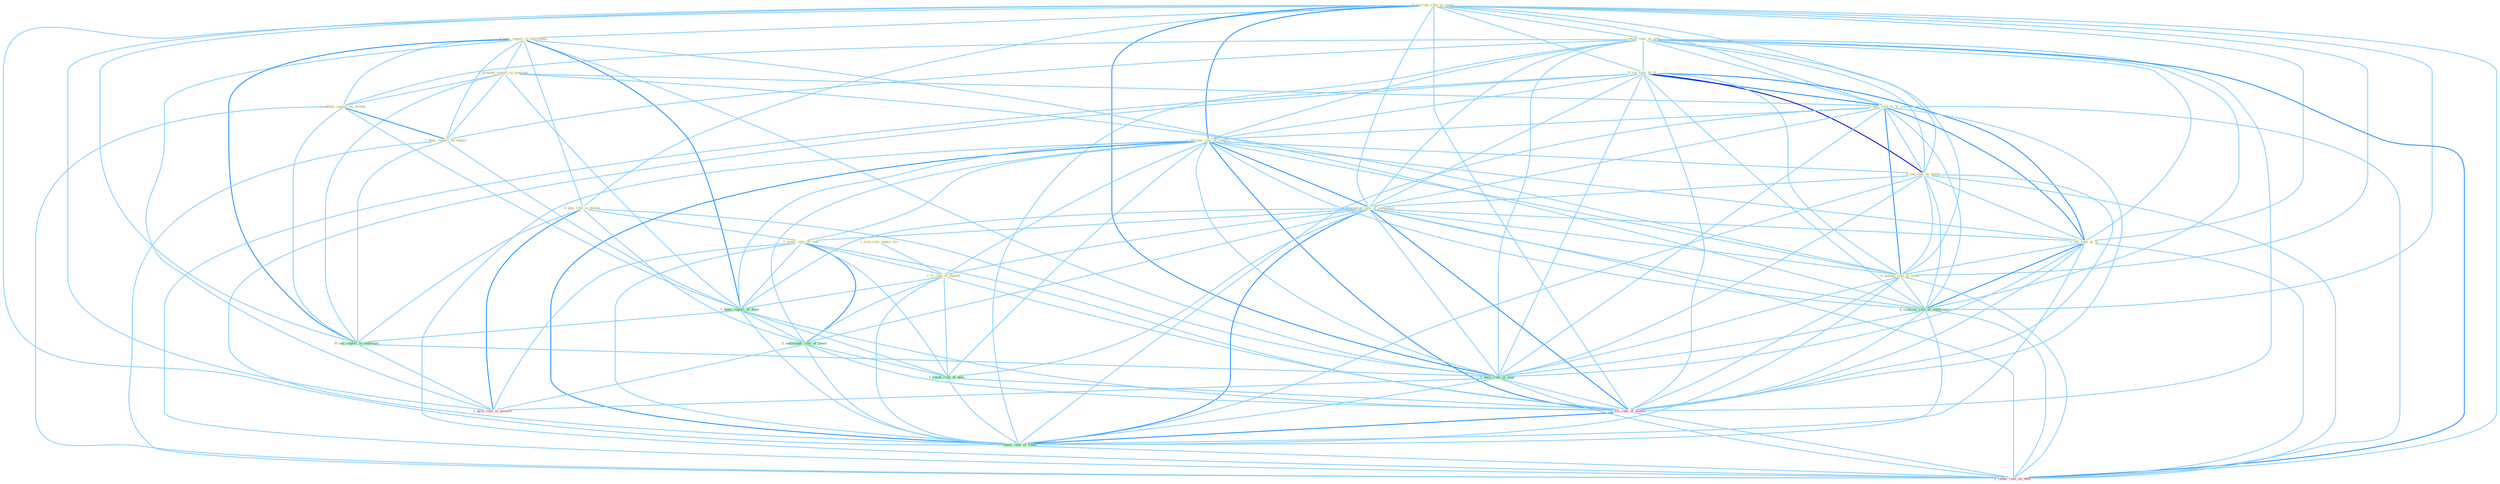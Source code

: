 Graph G{ 
    node
    [shape=polygon,style=filled,width=.5,height=.06,color="#BDFCC9",fixedsize=true,fontsize=4,
    fontcolor="#2f4f4f"];
    {node
    [color="#ffffe0", fontcolor="#8b7d6b"] "0_increas_rate_in_coupl " "0_been_report_in_entitynam " "0_plai_role_in_financ " "1_reset_rate_on_note " "0_present_report_to_member " "0_cut_rate_by_% " "0_pull_rate_to_% " "1_releas_report_on_extent " "1_increas_rate_of_return " "0_cut_rate_by_point " "1_downgrad_rate_of_subsidiari " "1_issu_rule_under_act " "0_set_rate_at_% " "1_hear_report_on_experi " "1_ignor_role_of_rate " "1_is_rule_of_thumb " "0_manag_rate_to_level "}
{node [color="#fff0f5", fontcolor="#b22222"] "1_wa_rate_of_month " "1_reduc_rate_on_debt " "1_give_role_in_govern "}
edge [color="#B0E2FF"];

	"0_increas_rate_in_coupl " -- "0_been_report_in_entitynam " [w="1", color="#87cefa" ];
	"0_increas_rate_in_coupl " -- "0_plai_role_in_financ " [w="1", color="#87cefa" ];
	"0_increas_rate_in_coupl " -- "1_reset_rate_on_note " [w="1", color="#87cefa" ];
	"0_increas_rate_in_coupl " -- "0_cut_rate_by_% " [w="1", color="#87cefa" ];
	"0_increas_rate_in_coupl " -- "0_pull_rate_to_% " [w="1", color="#87cefa" ];
	"0_increas_rate_in_coupl " -- "1_increas_rate_of_return " [w="2", color="#1e90ff" , len=0.8];
	"0_increas_rate_in_coupl " -- "0_cut_rate_by_point " [w="1", color="#87cefa" ];
	"0_increas_rate_in_coupl " -- "1_downgrad_rate_of_subsidiari " [w="1", color="#87cefa" ];
	"0_increas_rate_in_coupl " -- "0_set_rate_at_% " [w="1", color="#87cefa" ];
	"0_increas_rate_in_coupl " -- "0_manag_rate_to_level " [w="1", color="#87cefa" ];
	"0_increas_rate_in_coupl " -- "0_ran_report_in_yearnum " [w="1", color="#87cefa" ];
	"0_increas_rate_in_coupl " -- "0_confirm_rate_at_entitynam " [w="1", color="#87cefa" ];
	"0_increas_rate_in_coupl " -- "0_have_rate_in_year " [w="2", color="#1e90ff" , len=0.8];
	"0_increas_rate_in_coupl " -- "1_wa_rate_of_month " [w="1", color="#87cefa" ];
	"0_increas_rate_in_coupl " -- "0_choos_rate_of_rebat " [w="1", color="#87cefa" ];
	"0_increas_rate_in_coupl " -- "1_reduc_rate_on_debt " [w="1", color="#87cefa" ];
	"0_increas_rate_in_coupl " -- "1_give_role_in_govern " [w="1", color="#87cefa" ];
	"0_been_report_in_entitynam " -- "0_plai_role_in_financ " [w="1", color="#87cefa" ];
	"0_been_report_in_entitynam " -- "0_present_report_to_member " [w="1", color="#87cefa" ];
	"0_been_report_in_entitynam " -- "1_releas_report_on_extent " [w="1", color="#87cefa" ];
	"0_been_report_in_entitynam " -- "1_hear_report_on_experi " [w="1", color="#87cefa" ];
	"0_been_report_in_entitynam " -- "1_been_report_of_firm " [w="2", color="#1e90ff" , len=0.8];
	"0_been_report_in_entitynam " -- "0_ran_report_in_yearnum " [w="2", color="#1e90ff" , len=0.8];
	"0_been_report_in_entitynam " -- "0_confirm_rate_at_entitynam " [w="1", color="#87cefa" ];
	"0_been_report_in_entitynam " -- "0_have_rate_in_year " [w="1", color="#87cefa" ];
	"0_been_report_in_entitynam " -- "1_give_role_in_govern " [w="1", color="#87cefa" ];
	"0_plai_role_in_financ " -- "1_ignor_role_of_rate " [w="1", color="#87cefa" ];
	"0_plai_role_in_financ " -- "1_entitynam_role_of_court " [w="1", color="#87cefa" ];
	"0_plai_role_in_financ " -- "0_ran_report_in_yearnum " [w="1", color="#87cefa" ];
	"0_plai_role_in_financ " -- "0_have_rate_in_year " [w="1", color="#87cefa" ];
	"0_plai_role_in_financ " -- "1_give_role_in_govern " [w="2", color="#1e90ff" , len=0.8];
	"1_reset_rate_on_note " -- "0_cut_rate_by_% " [w="1", color="#87cefa" ];
	"1_reset_rate_on_note " -- "0_pull_rate_to_% " [w="1", color="#87cefa" ];
	"1_reset_rate_on_note " -- "1_releas_report_on_extent " [w="1", color="#87cefa" ];
	"1_reset_rate_on_note " -- "1_increas_rate_of_return " [w="1", color="#87cefa" ];
	"1_reset_rate_on_note " -- "0_cut_rate_by_point " [w="1", color="#87cefa" ];
	"1_reset_rate_on_note " -- "1_downgrad_rate_of_subsidiari " [w="1", color="#87cefa" ];
	"1_reset_rate_on_note " -- "0_set_rate_at_% " [w="1", color="#87cefa" ];
	"1_reset_rate_on_note " -- "1_hear_report_on_experi " [w="1", color="#87cefa" ];
	"1_reset_rate_on_note " -- "0_manag_rate_to_level " [w="1", color="#87cefa" ];
	"1_reset_rate_on_note " -- "0_confirm_rate_at_entitynam " [w="1", color="#87cefa" ];
	"1_reset_rate_on_note " -- "0_have_rate_in_year " [w="1", color="#87cefa" ];
	"1_reset_rate_on_note " -- "1_wa_rate_of_month " [w="1", color="#87cefa" ];
	"1_reset_rate_on_note " -- "0_choos_rate_of_rebat " [w="1", color="#87cefa" ];
	"1_reset_rate_on_note " -- "1_reduc_rate_on_debt " [w="2", color="#1e90ff" , len=0.8];
	"0_present_report_to_member " -- "0_pull_rate_to_% " [w="1", color="#87cefa" ];
	"0_present_report_to_member " -- "1_releas_report_on_extent " [w="1", color="#87cefa" ];
	"0_present_report_to_member " -- "1_hear_report_on_experi " [w="1", color="#87cefa" ];
	"0_present_report_to_member " -- "0_manag_rate_to_level " [w="1", color="#87cefa" ];
	"0_present_report_to_member " -- "1_been_report_of_firm " [w="1", color="#87cefa" ];
	"0_present_report_to_member " -- "0_ran_report_in_yearnum " [w="1", color="#87cefa" ];
	"0_cut_rate_by_% " -- "0_pull_rate_to_% " [w="2", color="#1e90ff" , len=0.8];
	"0_cut_rate_by_% " -- "1_increas_rate_of_return " [w="1", color="#87cefa" ];
	"0_cut_rate_by_% " -- "0_cut_rate_by_point " [w="3", color="#0000cd" , len=0.6];
	"0_cut_rate_by_% " -- "1_downgrad_rate_of_subsidiari " [w="1", color="#87cefa" ];
	"0_cut_rate_by_% " -- "0_set_rate_at_% " [w="2", color="#1e90ff" , len=0.8];
	"0_cut_rate_by_% " -- "0_manag_rate_to_level " [w="1", color="#87cefa" ];
	"0_cut_rate_by_% " -- "0_confirm_rate_at_entitynam " [w="1", color="#87cefa" ];
	"0_cut_rate_by_% " -- "0_have_rate_in_year " [w="1", color="#87cefa" ];
	"0_cut_rate_by_% " -- "1_wa_rate_of_month " [w="1", color="#87cefa" ];
	"0_cut_rate_by_% " -- "0_choos_rate_of_rebat " [w="1", color="#87cefa" ];
	"0_cut_rate_by_% " -- "1_reduc_rate_on_debt " [w="1", color="#87cefa" ];
	"0_pull_rate_to_% " -- "1_increas_rate_of_return " [w="1", color="#87cefa" ];
	"0_pull_rate_to_% " -- "0_cut_rate_by_point " [w="1", color="#87cefa" ];
	"0_pull_rate_to_% " -- "1_downgrad_rate_of_subsidiari " [w="1", color="#87cefa" ];
	"0_pull_rate_to_% " -- "0_set_rate_at_% " [w="2", color="#1e90ff" , len=0.8];
	"0_pull_rate_to_% " -- "0_manag_rate_to_level " [w="2", color="#1e90ff" , len=0.8];
	"0_pull_rate_to_% " -- "0_confirm_rate_at_entitynam " [w="1", color="#87cefa" ];
	"0_pull_rate_to_% " -- "0_have_rate_in_year " [w="1", color="#87cefa" ];
	"0_pull_rate_to_% " -- "1_wa_rate_of_month " [w="1", color="#87cefa" ];
	"0_pull_rate_to_% " -- "0_choos_rate_of_rebat " [w="1", color="#87cefa" ];
	"0_pull_rate_to_% " -- "1_reduc_rate_on_debt " [w="1", color="#87cefa" ];
	"1_releas_report_on_extent " -- "1_hear_report_on_experi " [w="2", color="#1e90ff" , len=0.8];
	"1_releas_report_on_extent " -- "1_been_report_of_firm " [w="1", color="#87cefa" ];
	"1_releas_report_on_extent " -- "0_ran_report_in_yearnum " [w="1", color="#87cefa" ];
	"1_releas_report_on_extent " -- "1_reduc_rate_on_debt " [w="1", color="#87cefa" ];
	"1_increas_rate_of_return " -- "0_cut_rate_by_point " [w="1", color="#87cefa" ];
	"1_increas_rate_of_return " -- "1_downgrad_rate_of_subsidiari " [w="2", color="#1e90ff" , len=0.8];
	"1_increas_rate_of_return " -- "0_set_rate_at_% " [w="1", color="#87cefa" ];
	"1_increas_rate_of_return " -- "1_ignor_role_of_rate " [w="1", color="#87cefa" ];
	"1_increas_rate_of_return " -- "1_is_rule_of_thumb " [w="1", color="#87cefa" ];
	"1_increas_rate_of_return " -- "0_manag_rate_to_level " [w="1", color="#87cefa" ];
	"1_increas_rate_of_return " -- "1_been_report_of_firm " [w="1", color="#87cefa" ];
	"1_increas_rate_of_return " -- "1_entitynam_role_of_court " [w="1", color="#87cefa" ];
	"1_increas_rate_of_return " -- "1_count_risk_of_new " [w="1", color="#87cefa" ];
	"1_increas_rate_of_return " -- "0_confirm_rate_at_entitynam " [w="1", color="#87cefa" ];
	"1_increas_rate_of_return " -- "0_have_rate_in_year " [w="1", color="#87cefa" ];
	"1_increas_rate_of_return " -- "1_wa_rate_of_month " [w="2", color="#1e90ff" , len=0.8];
	"1_increas_rate_of_return " -- "0_choos_rate_of_rebat " [w="2", color="#1e90ff" , len=0.8];
	"1_increas_rate_of_return " -- "1_reduc_rate_on_debt " [w="1", color="#87cefa" ];
	"0_cut_rate_by_point " -- "1_downgrad_rate_of_subsidiari " [w="1", color="#87cefa" ];
	"0_cut_rate_by_point " -- "0_set_rate_at_% " [w="1", color="#87cefa" ];
	"0_cut_rate_by_point " -- "0_manag_rate_to_level " [w="1", color="#87cefa" ];
	"0_cut_rate_by_point " -- "0_confirm_rate_at_entitynam " [w="1", color="#87cefa" ];
	"0_cut_rate_by_point " -- "0_have_rate_in_year " [w="1", color="#87cefa" ];
	"0_cut_rate_by_point " -- "1_wa_rate_of_month " [w="1", color="#87cefa" ];
	"0_cut_rate_by_point " -- "0_choos_rate_of_rebat " [w="1", color="#87cefa" ];
	"0_cut_rate_by_point " -- "1_reduc_rate_on_debt " [w="1", color="#87cefa" ];
	"1_downgrad_rate_of_subsidiari " -- "0_set_rate_at_% " [w="1", color="#87cefa" ];
	"1_downgrad_rate_of_subsidiari " -- "1_ignor_role_of_rate " [w="1", color="#87cefa" ];
	"1_downgrad_rate_of_subsidiari " -- "1_is_rule_of_thumb " [w="1", color="#87cefa" ];
	"1_downgrad_rate_of_subsidiari " -- "0_manag_rate_to_level " [w="1", color="#87cefa" ];
	"1_downgrad_rate_of_subsidiari " -- "1_been_report_of_firm " [w="1", color="#87cefa" ];
	"1_downgrad_rate_of_subsidiari " -- "1_entitynam_role_of_court " [w="1", color="#87cefa" ];
	"1_downgrad_rate_of_subsidiari " -- "1_count_risk_of_new " [w="1", color="#87cefa" ];
	"1_downgrad_rate_of_subsidiari " -- "0_confirm_rate_at_entitynam " [w="1", color="#87cefa" ];
	"1_downgrad_rate_of_subsidiari " -- "0_have_rate_in_year " [w="1", color="#87cefa" ];
	"1_downgrad_rate_of_subsidiari " -- "1_wa_rate_of_month " [w="2", color="#1e90ff" , len=0.8];
	"1_downgrad_rate_of_subsidiari " -- "0_choos_rate_of_rebat " [w="2", color="#1e90ff" , len=0.8];
	"1_downgrad_rate_of_subsidiari " -- "1_reduc_rate_on_debt " [w="1", color="#87cefa" ];
	"1_issu_rule_under_act " -- "1_is_rule_of_thumb " [w="1", color="#87cefa" ];
	"0_set_rate_at_% " -- "0_manag_rate_to_level " [w="1", color="#87cefa" ];
	"0_set_rate_at_% " -- "0_confirm_rate_at_entitynam " [w="2", color="#1e90ff" , len=0.8];
	"0_set_rate_at_% " -- "0_have_rate_in_year " [w="1", color="#87cefa" ];
	"0_set_rate_at_% " -- "1_wa_rate_of_month " [w="1", color="#87cefa" ];
	"0_set_rate_at_% " -- "0_choos_rate_of_rebat " [w="1", color="#87cefa" ];
	"0_set_rate_at_% " -- "1_reduc_rate_on_debt " [w="1", color="#87cefa" ];
	"1_hear_report_on_experi " -- "1_been_report_of_firm " [w="1", color="#87cefa" ];
	"1_hear_report_on_experi " -- "0_ran_report_in_yearnum " [w="1", color="#87cefa" ];
	"1_hear_report_on_experi " -- "1_reduc_rate_on_debt " [w="1", color="#87cefa" ];
	"1_ignor_role_of_rate " -- "1_is_rule_of_thumb " [w="1", color="#87cefa" ];
	"1_ignor_role_of_rate " -- "1_been_report_of_firm " [w="1", color="#87cefa" ];
	"1_ignor_role_of_rate " -- "1_entitynam_role_of_court " [w="2", color="#1e90ff" , len=0.8];
	"1_ignor_role_of_rate " -- "1_count_risk_of_new " [w="1", color="#87cefa" ];
	"1_ignor_role_of_rate " -- "1_wa_rate_of_month " [w="1", color="#87cefa" ];
	"1_ignor_role_of_rate " -- "0_choos_rate_of_rebat " [w="1", color="#87cefa" ];
	"1_ignor_role_of_rate " -- "1_give_role_in_govern " [w="1", color="#87cefa" ];
	"1_is_rule_of_thumb " -- "1_been_report_of_firm " [w="1", color="#87cefa" ];
	"1_is_rule_of_thumb " -- "1_entitynam_role_of_court " [w="1", color="#87cefa" ];
	"1_is_rule_of_thumb " -- "1_count_risk_of_new " [w="1", color="#87cefa" ];
	"1_is_rule_of_thumb " -- "1_wa_rate_of_month " [w="1", color="#87cefa" ];
	"1_is_rule_of_thumb " -- "0_choos_rate_of_rebat " [w="1", color="#87cefa" ];
	"0_manag_rate_to_level " -- "0_confirm_rate_at_entitynam " [w="1", color="#87cefa" ];
	"0_manag_rate_to_level " -- "0_have_rate_in_year " [w="1", color="#87cefa" ];
	"0_manag_rate_to_level " -- "1_wa_rate_of_month " [w="1", color="#87cefa" ];
	"0_manag_rate_to_level " -- "0_choos_rate_of_rebat " [w="1", color="#87cefa" ];
	"0_manag_rate_to_level " -- "1_reduc_rate_on_debt " [w="1", color="#87cefa" ];
	"1_been_report_of_firm " -- "1_entitynam_role_of_court " [w="1", color="#87cefa" ];
	"1_been_report_of_firm " -- "0_ran_report_in_yearnum " [w="1", color="#87cefa" ];
	"1_been_report_of_firm " -- "1_count_risk_of_new " [w="1", color="#87cefa" ];
	"1_been_report_of_firm " -- "1_wa_rate_of_month " [w="1", color="#87cefa" ];
	"1_been_report_of_firm " -- "0_choos_rate_of_rebat " [w="1", color="#87cefa" ];
	"1_entitynam_role_of_court " -- "1_count_risk_of_new " [w="1", color="#87cefa" ];
	"1_entitynam_role_of_court " -- "1_wa_rate_of_month " [w="1", color="#87cefa" ];
	"1_entitynam_role_of_court " -- "0_choos_rate_of_rebat " [w="1", color="#87cefa" ];
	"1_entitynam_role_of_court " -- "1_give_role_in_govern " [w="1", color="#87cefa" ];
	"0_ran_report_in_yearnum " -- "0_have_rate_in_year " [w="1", color="#87cefa" ];
	"0_ran_report_in_yearnum " -- "1_give_role_in_govern " [w="1", color="#87cefa" ];
	"1_count_risk_of_new " -- "1_wa_rate_of_month " [w="1", color="#87cefa" ];
	"1_count_risk_of_new " -- "0_choos_rate_of_rebat " [w="1", color="#87cefa" ];
	"0_confirm_rate_at_entitynam " -- "0_have_rate_in_year " [w="1", color="#87cefa" ];
	"0_confirm_rate_at_entitynam " -- "1_wa_rate_of_month " [w="1", color="#87cefa" ];
	"0_confirm_rate_at_entitynam " -- "0_choos_rate_of_rebat " [w="1", color="#87cefa" ];
	"0_confirm_rate_at_entitynam " -- "1_reduc_rate_on_debt " [w="1", color="#87cefa" ];
	"0_have_rate_in_year " -- "1_wa_rate_of_month " [w="1", color="#87cefa" ];
	"0_have_rate_in_year " -- "0_choos_rate_of_rebat " [w="1", color="#87cefa" ];
	"0_have_rate_in_year " -- "1_reduc_rate_on_debt " [w="1", color="#87cefa" ];
	"0_have_rate_in_year " -- "1_give_role_in_govern " [w="1", color="#87cefa" ];
	"1_wa_rate_of_month " -- "0_choos_rate_of_rebat " [w="2", color="#1e90ff" , len=0.8];
	"1_wa_rate_of_month " -- "1_reduc_rate_on_debt " [w="1", color="#87cefa" ];
	"0_choos_rate_of_rebat " -- "1_reduc_rate_on_debt " [w="1", color="#87cefa" ];
}
